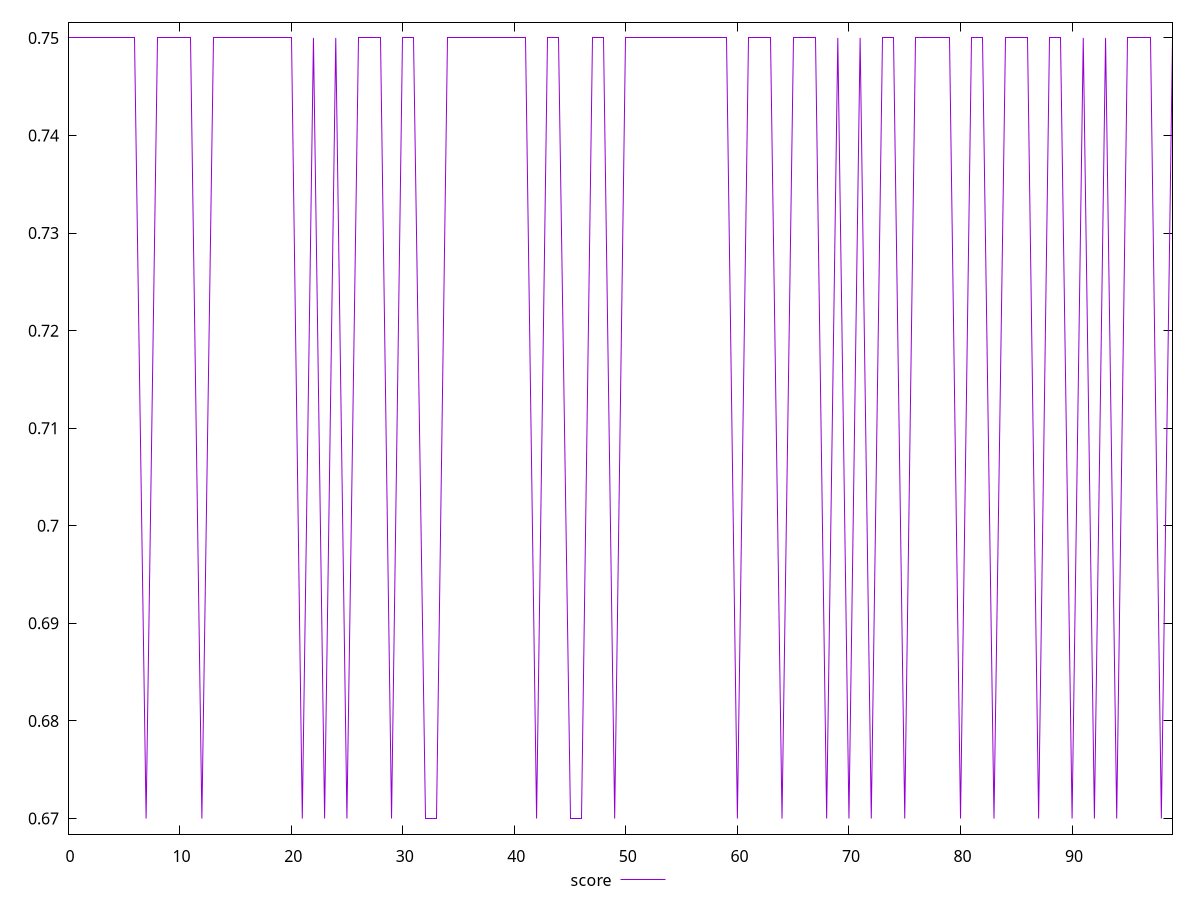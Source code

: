 reset

$score <<EOF
0 0.75
1 0.75
2 0.75
3 0.75
4 0.75
5 0.75
6 0.75
7 0.67
8 0.75
9 0.75
10 0.75
11 0.75
12 0.67
13 0.75
14 0.75
15 0.75
16 0.75
17 0.75
18 0.75
19 0.75
20 0.75
21 0.67
22 0.75
23 0.67
24 0.75
25 0.67
26 0.75
27 0.75
28 0.75
29 0.67
30 0.75
31 0.75
32 0.67
33 0.67
34 0.75
35 0.75
36 0.75
37 0.75
38 0.75
39 0.75
40 0.75
41 0.75
42 0.67
43 0.75
44 0.75
45 0.67
46 0.67
47 0.75
48 0.75
49 0.67
50 0.75
51 0.75
52 0.75
53 0.75
54 0.75
55 0.75
56 0.75
57 0.75
58 0.75
59 0.75
60 0.67
61 0.75
62 0.75
63 0.75
64 0.67
65 0.75
66 0.75
67 0.75
68 0.67
69 0.75
70 0.67
71 0.75
72 0.67
73 0.75
74 0.75
75 0.67
76 0.75
77 0.75
78 0.75
79 0.75
80 0.67
81 0.75
82 0.75
83 0.67
84 0.75
85 0.75
86 0.75
87 0.67
88 0.75
89 0.75
90 0.67
91 0.75
92 0.67
93 0.75
94 0.67
95 0.75
96 0.75
97 0.75
98 0.67
99 0.75
EOF

set key outside below
set xrange [0:99]
set yrange [0.6684:0.7516]
set trange [0.6684:0.7516]
set terminal svg size 640, 500 enhanced background rgb 'white'
set output "report_00025_2021-02-22T21:38:55.199Z/uses-text-compression/samples/pages+cached+noadtech+nomedia+nocss/score/values.svg"

plot $score title "score" with line

reset
